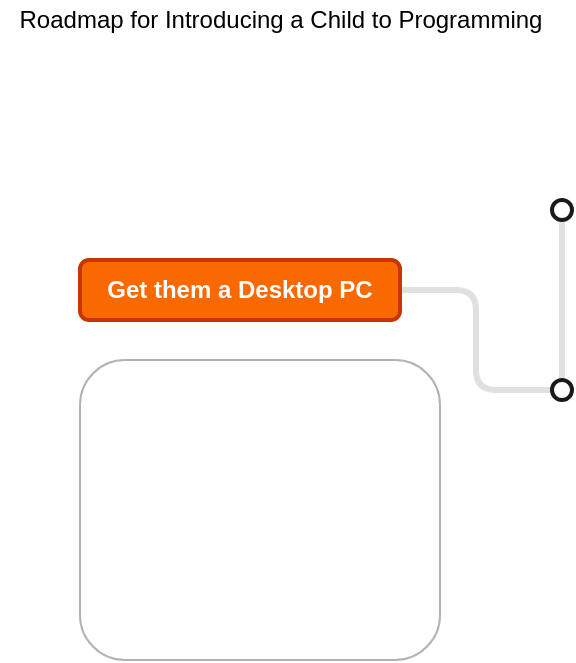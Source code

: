<mxfile version="13.7.7" type="github"><diagram id="ADbIuRsIv5Hx8pPA25rk" name="Page-1"><mxGraphModel dx="1102" dy="610" grid="1" gridSize="10" guides="1" tooltips="1" connect="1" arrows="1" fold="1" page="1" pageScale="1" pageWidth="850" pageHeight="1100" math="0" shadow="0"><root><mxCell id="0"/><mxCell id="1" parent="0"/><mxCell id="pJR2RmS9D6GU43mJmb3n-33" value="" style="edgeStyle=elbowEdgeStyle;rounded=1;orthogonalLoop=1;jettySize=auto;html=1;endArrow=none;endFill=0;strokeColor=#999999;strokeWidth=3;opacity=30;" edge="1" parent="1" source="pJR2RmS9D6GU43mJmb3n-24" target="pJR2RmS9D6GU43mJmb3n-32"><mxGeometry relative="1" as="geometry"/></mxCell><mxCell id="pJR2RmS9D6GU43mJmb3n-24" value="" style="ellipse;whiteSpace=wrap;html=1;aspect=fixed;fontColor=#ffffff;fillColor=none;strokeWidth=2;strokeColor=#1A1A1A;" vertex="1" parent="1"><mxGeometry x="356" y="270" width="10" height="10" as="geometry"/></mxCell><mxCell id="pJR2RmS9D6GU43mJmb3n-34" style="edgeStyle=elbowEdgeStyle;rounded=1;orthogonalLoop=1;jettySize=auto;html=1;entryX=0;entryY=0.5;entryDx=0;entryDy=0;endArrow=none;endFill=0;strokeColor=#999999;strokeWidth=3;opacity=30;" edge="1" parent="1" source="pJR2RmS9D6GU43mJmb3n-29" target="pJR2RmS9D6GU43mJmb3n-32"><mxGeometry relative="1" as="geometry"/></mxCell><mxCell id="pJR2RmS9D6GU43mJmb3n-29" value="Get them a Desktop PC" style="rounded=1;whiteSpace=wrap;html=1;strokeColor=#C73500;strokeWidth=2;fillColor=#fa6800;fontColor=#ffffff;fontStyle=1" vertex="1" parent="1"><mxGeometry x="120" y="300" width="160" height="30" as="geometry"/></mxCell><mxCell id="pJR2RmS9D6GU43mJmb3n-31" value="Roadmap for Introducing a Child to Programming" style="text;html=1;align=center;verticalAlign=middle;resizable=0;points=[];autosize=1;" vertex="1" parent="1"><mxGeometry x="80" y="170" width="280" height="20" as="geometry"/></mxCell><mxCell id="pJR2RmS9D6GU43mJmb3n-32" value="" style="ellipse;whiteSpace=wrap;html=1;aspect=fixed;fontColor=#ffffff;fillColor=none;strokeWidth=2;strokeColor=#1A1A1A;" vertex="1" parent="1"><mxGeometry x="356" y="360" width="10" height="10" as="geometry"/></mxCell><mxCell id="pJR2RmS9D6GU43mJmb3n-35" value="&lt;div align=&quot;left&quot;&gt;&lt;br&gt;&lt;/div&gt;" style="rounded=1;whiteSpace=wrap;html=1;strokeWidth=1;fillColor=none;verticalAlign=top;strokeColor=#B3B3B3;" vertex="1" parent="1"><mxGeometry x="120" y="350" width="180" height="150" as="geometry"/></mxCell></root></mxGraphModel></diagram></mxfile>